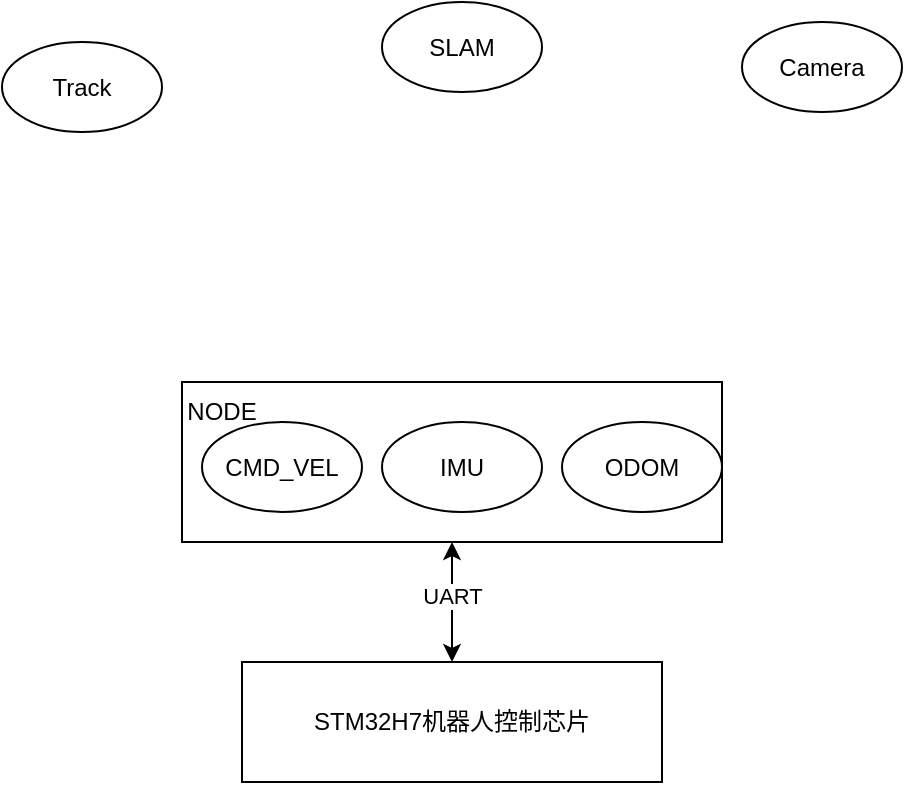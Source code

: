 <mxfile version="28.0.7">
  <diagram name="第 1 页" id="KSHVw96jHuzLOnOTkCxK">
    <mxGraphModel dx="1018" dy="584" grid="1" gridSize="10" guides="1" tooltips="1" connect="1" arrows="1" fold="1" page="1" pageScale="1" pageWidth="827" pageHeight="1169" math="0" shadow="0">
      <root>
        <mxCell id="0" />
        <mxCell id="1" parent="0" />
        <mxCell id="0AkeG1J8nlGMrkTWvW4z-4" style="edgeStyle=orthogonalEdgeStyle;rounded=0;orthogonalLoop=1;jettySize=auto;html=1;exitX=0.5;exitY=0;exitDx=0;exitDy=0;entryX=0.5;entryY=1;entryDx=0;entryDy=0;startArrow=classic;startFill=1;curved=1;" edge="1" parent="1" source="0AkeG1J8nlGMrkTWvW4z-2" target="0AkeG1J8nlGMrkTWvW4z-6">
          <mxGeometry relative="1" as="geometry">
            <mxPoint x="385" y="350" as="targetPoint" />
          </mxGeometry>
        </mxCell>
        <mxCell id="0AkeG1J8nlGMrkTWvW4z-5" value="UART" style="edgeLabel;html=1;align=center;verticalAlign=middle;resizable=0;points=[];" vertex="1" connectable="0" parent="0AkeG1J8nlGMrkTWvW4z-4">
          <mxGeometry x="0.1" relative="1" as="geometry">
            <mxPoint as="offset" />
          </mxGeometry>
        </mxCell>
        <mxCell id="0AkeG1J8nlGMrkTWvW4z-2" value="STM32H7机器人控制芯片" style="rounded=0;whiteSpace=wrap;html=1;" vertex="1" parent="1">
          <mxGeometry x="280" y="450" width="210" height="60" as="geometry" />
        </mxCell>
        <mxCell id="0AkeG1J8nlGMrkTWvW4z-6" value="" style="rounded=0;whiteSpace=wrap;html=1;" vertex="1" parent="1">
          <mxGeometry x="250" y="310" width="270" height="80" as="geometry" />
        </mxCell>
        <mxCell id="0AkeG1J8nlGMrkTWvW4z-7" value="NODE" style="text;strokeColor=none;align=center;fillColor=none;html=1;verticalAlign=middle;whiteSpace=wrap;rounded=0;" vertex="1" parent="1">
          <mxGeometry x="240" y="310" width="60" height="30" as="geometry" />
        </mxCell>
        <mxCell id="0AkeG1J8nlGMrkTWvW4z-9" value="CMD_VEL" style="ellipse;whiteSpace=wrap;html=1;" vertex="1" parent="1">
          <mxGeometry x="260" y="330" width="80" height="45" as="geometry" />
        </mxCell>
        <mxCell id="0AkeG1J8nlGMrkTWvW4z-10" value="IMU" style="ellipse;whiteSpace=wrap;html=1;" vertex="1" parent="1">
          <mxGeometry x="350" y="330" width="80" height="45" as="geometry" />
        </mxCell>
        <mxCell id="0AkeG1J8nlGMrkTWvW4z-11" value="ODOM" style="ellipse;whiteSpace=wrap;html=1;" vertex="1" parent="1">
          <mxGeometry x="440" y="330" width="80" height="45" as="geometry" />
        </mxCell>
        <mxCell id="0AkeG1J8nlGMrkTWvW4z-13" value="Camera" style="ellipse;whiteSpace=wrap;html=1;" vertex="1" parent="1">
          <mxGeometry x="530" y="130" width="80" height="45" as="geometry" />
        </mxCell>
        <mxCell id="0AkeG1J8nlGMrkTWvW4z-14" value="SLAM" style="ellipse;whiteSpace=wrap;html=1;" vertex="1" parent="1">
          <mxGeometry x="350" y="120" width="80" height="45" as="geometry" />
        </mxCell>
        <mxCell id="0AkeG1J8nlGMrkTWvW4z-15" value="Track" style="ellipse;whiteSpace=wrap;html=1;" vertex="1" parent="1">
          <mxGeometry x="160" y="140" width="80" height="45" as="geometry" />
        </mxCell>
      </root>
    </mxGraphModel>
  </diagram>
</mxfile>
